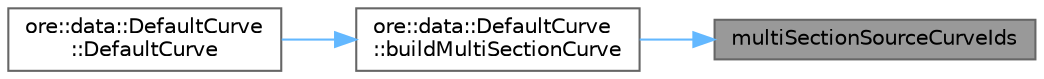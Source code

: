digraph "multiSectionSourceCurveIds"
{
 // INTERACTIVE_SVG=YES
 // LATEX_PDF_SIZE
  bgcolor="transparent";
  edge [fontname=Helvetica,fontsize=10,labelfontname=Helvetica,labelfontsize=10];
  node [fontname=Helvetica,fontsize=10,shape=box,height=0.2,width=0.4];
  rankdir="RL";
  Node1 [label="multiSectionSourceCurveIds",height=0.2,width=0.4,color="gray40", fillcolor="grey60", style="filled", fontcolor="black",tooltip=" "];
  Node1 -> Node2 [dir="back",color="steelblue1",style="solid"];
  Node2 [label="ore::data::DefaultCurve\l::buildMultiSectionCurve",height=0.2,width=0.4,color="grey40", fillcolor="white", style="filled",URL="$classore_1_1data_1_1_default_curve.html#a609f363ad2bd5b91493581ffff83738f",tooltip="Build a multi section curve."];
  Node2 -> Node3 [dir="back",color="steelblue1",style="solid"];
  Node3 [label="ore::data::DefaultCurve\l::DefaultCurve",height=0.2,width=0.4,color="grey40", fillcolor="white", style="filled",URL="$classore_1_1data_1_1_default_curve.html#aab7d6b459c59f1a3854a5cefc764f485",tooltip="Detailed constructor."];
}
